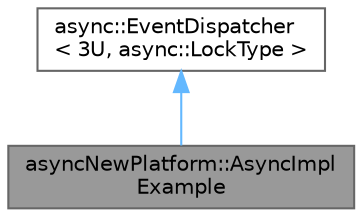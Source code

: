 digraph "asyncNewPlatform::AsyncImplExample"
{
 // LATEX_PDF_SIZE
  bgcolor="transparent";
  edge [fontname=Helvetica,fontsize=10,labelfontname=Helvetica,labelfontsize=10];
  node [fontname=Helvetica,fontsize=10,shape=box,height=0.2,width=0.4];
  Node1 [id="Node000001",label="asyncNewPlatform::AsyncImpl\lExample",height=0.2,width=0.4,color="gray40", fillcolor="grey60", style="filled", fontcolor="black",tooltip=" "];
  Node2 -> Node1 [id="edge1_Node000001_Node000002",dir="back",color="steelblue1",style="solid",tooltip=" "];
  Node2 [id="Node000002",label="async::EventDispatcher\l\< 3U, async::LockType \>",height=0.2,width=0.4,color="gray40", fillcolor="white", style="filled",URL="$de/dde/classasync_1_1EventDispatcher.html",tooltip=" "];
}
